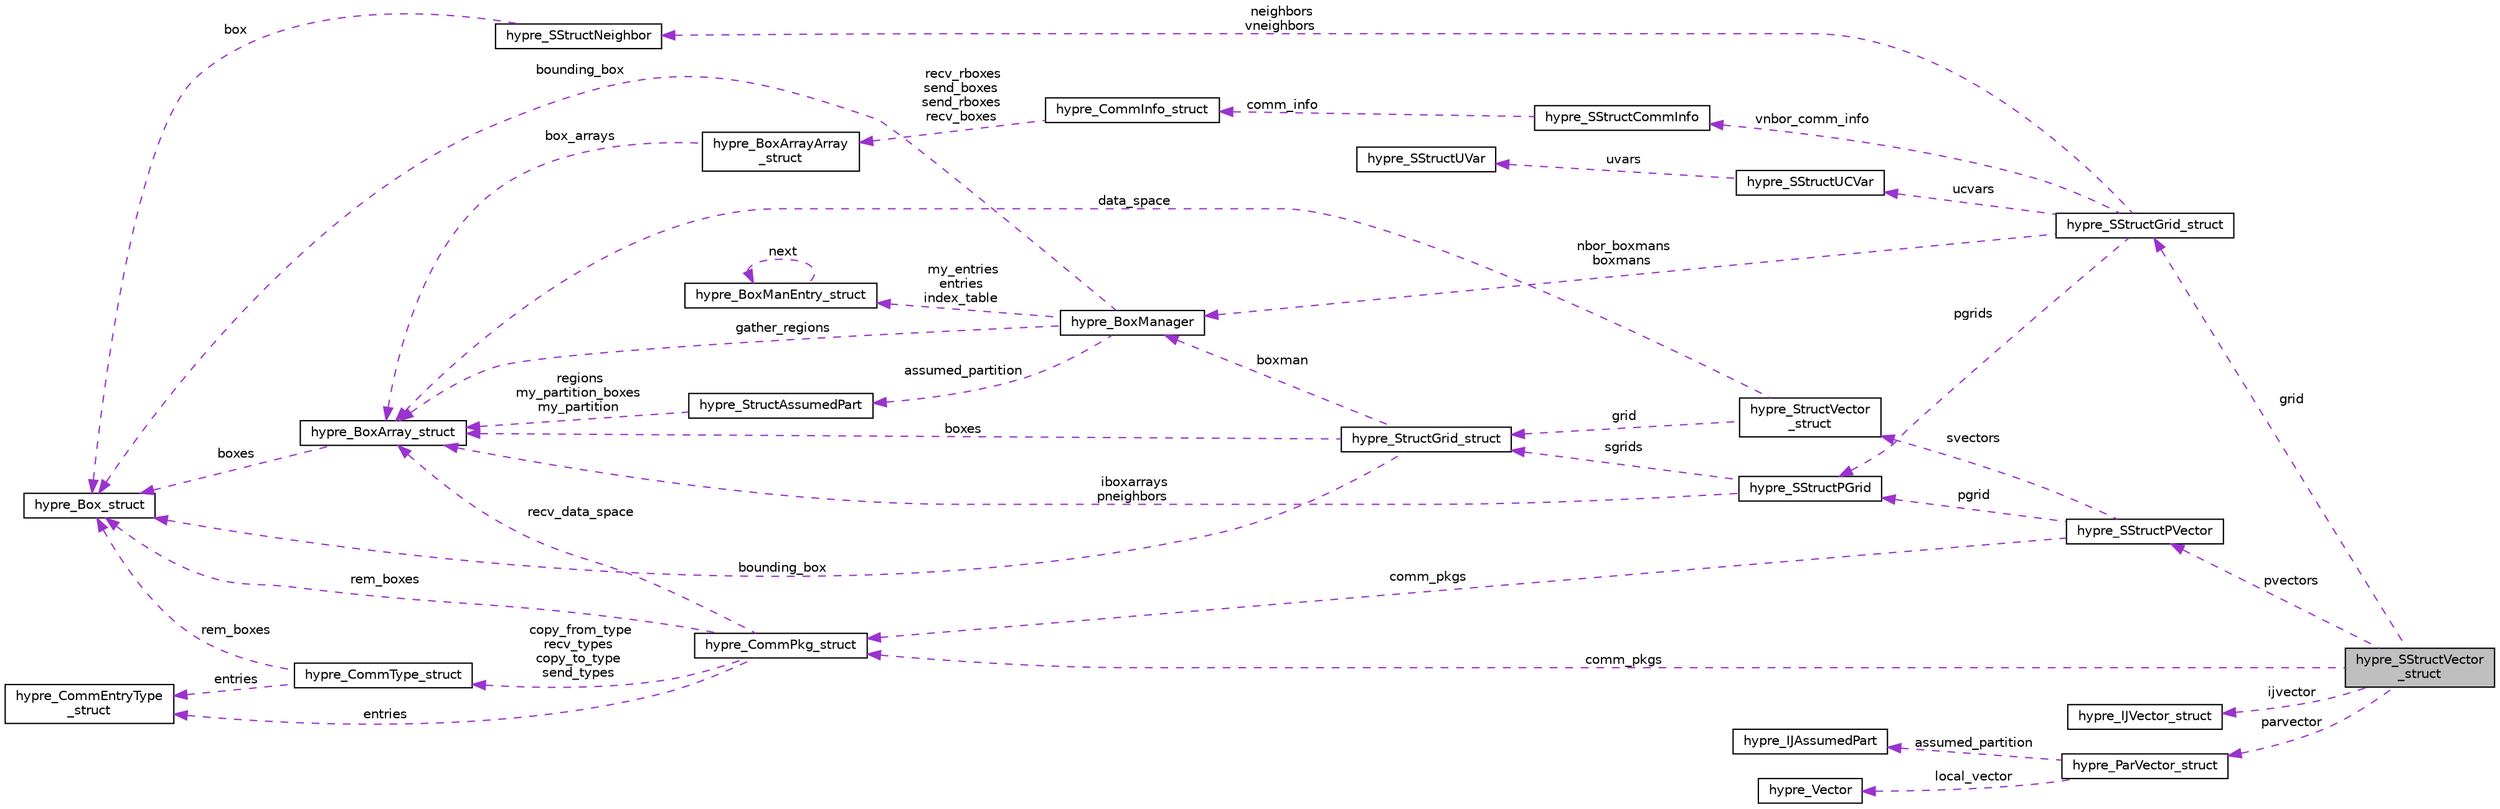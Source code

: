 digraph "hypre_SStructVector_struct"
{
 // LATEX_PDF_SIZE
  edge [fontname="Helvetica",fontsize="10",labelfontname="Helvetica",labelfontsize="10"];
  node [fontname="Helvetica",fontsize="10",shape=record];
  rankdir="LR";
  Node1 [label="hypre_SStructVector\l_struct",height=0.2,width=0.4,color="black", fillcolor="grey75", style="filled", fontcolor="black",tooltip=" "];
  Node2 -> Node1 [dir="back",color="darkorchid3",fontsize="10",style="dashed",label=" comm_pkgs" ,fontname="Helvetica"];
  Node2 [label="hypre_CommPkg_struct",height=0.2,width=0.4,color="black", fillcolor="white", style="filled",URL="$structhypre___comm_pkg__struct.html",tooltip=" "];
  Node3 -> Node2 [dir="back",color="darkorchid3",fontsize="10",style="dashed",label=" recv_data_space" ,fontname="Helvetica"];
  Node3 [label="hypre_BoxArray_struct",height=0.2,width=0.4,color="black", fillcolor="white", style="filled",URL="$structhypre___box_array__struct.html",tooltip=" "];
  Node4 -> Node3 [dir="back",color="darkorchid3",fontsize="10",style="dashed",label=" boxes" ,fontname="Helvetica"];
  Node4 [label="hypre_Box_struct",height=0.2,width=0.4,color="black", fillcolor="white", style="filled",URL="$structhypre___box__struct.html",tooltip=" "];
  Node5 -> Node2 [dir="back",color="darkorchid3",fontsize="10",style="dashed",label=" entries" ,fontname="Helvetica"];
  Node5 [label="hypre_CommEntryType\l_struct",height=0.2,width=0.4,color="black", fillcolor="white", style="filled",URL="$structhypre___comm_entry_type__struct.html",tooltip=" "];
  Node6 -> Node2 [dir="back",color="darkorchid3",fontsize="10",style="dashed",label=" copy_from_type\nrecv_types\ncopy_to_type\nsend_types" ,fontname="Helvetica"];
  Node6 [label="hypre_CommType_struct",height=0.2,width=0.4,color="black", fillcolor="white", style="filled",URL="$structhypre___comm_type__struct.html",tooltip=" "];
  Node5 -> Node6 [dir="back",color="darkorchid3",fontsize="10",style="dashed",label=" entries" ,fontname="Helvetica"];
  Node4 -> Node6 [dir="back",color="darkorchid3",fontsize="10",style="dashed",label=" rem_boxes" ,fontname="Helvetica"];
  Node4 -> Node2 [dir="back",color="darkorchid3",fontsize="10",style="dashed",label=" rem_boxes" ,fontname="Helvetica"];
  Node7 -> Node1 [dir="back",color="darkorchid3",fontsize="10",style="dashed",label=" ijvector" ,fontname="Helvetica"];
  Node7 [label="hypre_IJVector_struct",height=0.2,width=0.4,color="black", fillcolor="white", style="filled",URL="$structhypre___i_j_vector__struct.html",tooltip=" "];
  Node8 -> Node1 [dir="back",color="darkorchid3",fontsize="10",style="dashed",label=" parvector" ,fontname="Helvetica"];
  Node8 [label="hypre_ParVector_struct",height=0.2,width=0.4,color="black", fillcolor="white", style="filled",URL="$structhypre___par_vector__struct.html",tooltip=" "];
  Node9 -> Node8 [dir="back",color="darkorchid3",fontsize="10",style="dashed",label=" local_vector" ,fontname="Helvetica"];
  Node9 [label="hypre_Vector",height=0.2,width=0.4,color="black", fillcolor="white", style="filled",URL="$structhypre___vector.html",tooltip=" "];
  Node10 -> Node8 [dir="back",color="darkorchid3",fontsize="10",style="dashed",label=" assumed_partition" ,fontname="Helvetica"];
  Node10 [label="hypre_IJAssumedPart",height=0.2,width=0.4,color="black", fillcolor="white", style="filled",URL="$structhypre___i_j_assumed_part.html",tooltip=" "];
  Node11 -> Node1 [dir="back",color="darkorchid3",fontsize="10",style="dashed",label=" pvectors" ,fontname="Helvetica"];
  Node11 [label="hypre_SStructPVector",height=0.2,width=0.4,color="black", fillcolor="white", style="filled",URL="$structhypre___s_struct_p_vector.html",tooltip=" "];
  Node2 -> Node11 [dir="back",color="darkorchid3",fontsize="10",style="dashed",label=" comm_pkgs" ,fontname="Helvetica"];
  Node12 -> Node11 [dir="back",color="darkorchid3",fontsize="10",style="dashed",label=" pgrid" ,fontname="Helvetica"];
  Node12 [label="hypre_SStructPGrid",height=0.2,width=0.4,color="black", fillcolor="white", style="filled",URL="$structhypre___s_struct_p_grid.html",tooltip=" "];
  Node3 -> Node12 [dir="back",color="darkorchid3",fontsize="10",style="dashed",label=" iboxarrays\npneighbors" ,fontname="Helvetica"];
  Node13 -> Node12 [dir="back",color="darkorchid3",fontsize="10",style="dashed",label=" sgrids" ,fontname="Helvetica"];
  Node13 [label="hypre_StructGrid_struct",height=0.2,width=0.4,color="black", fillcolor="white", style="filled",URL="$structhypre___struct_grid__struct.html",tooltip=" "];
  Node3 -> Node13 [dir="back",color="darkorchid3",fontsize="10",style="dashed",label=" boxes" ,fontname="Helvetica"];
  Node4 -> Node13 [dir="back",color="darkorchid3",fontsize="10",style="dashed",label=" bounding_box" ,fontname="Helvetica"];
  Node14 -> Node13 [dir="back",color="darkorchid3",fontsize="10",style="dashed",label=" boxman" ,fontname="Helvetica"];
  Node14 [label="hypre_BoxManager",height=0.2,width=0.4,color="black", fillcolor="white", style="filled",URL="$structhypre___box_manager.html",tooltip=" "];
  Node15 -> Node14 [dir="back",color="darkorchid3",fontsize="10",style="dashed",label=" my_entries\nentries\nindex_table" ,fontname="Helvetica"];
  Node15 [label="hypre_BoxManEntry_struct",height=0.2,width=0.4,color="black", fillcolor="white", style="filled",URL="$structhypre___box_man_entry__struct.html",tooltip=" "];
  Node15 -> Node15 [dir="back",color="darkorchid3",fontsize="10",style="dashed",label=" next" ,fontname="Helvetica"];
  Node3 -> Node14 [dir="back",color="darkorchid3",fontsize="10",style="dashed",label=" gather_regions" ,fontname="Helvetica"];
  Node16 -> Node14 [dir="back",color="darkorchid3",fontsize="10",style="dashed",label=" assumed_partition" ,fontname="Helvetica"];
  Node16 [label="hypre_StructAssumedPart",height=0.2,width=0.4,color="black", fillcolor="white", style="filled",URL="$structhypre___struct_assumed_part.html",tooltip=" "];
  Node3 -> Node16 [dir="back",color="darkorchid3",fontsize="10",style="dashed",label=" regions\nmy_partition_boxes\nmy_partition" ,fontname="Helvetica"];
  Node4 -> Node14 [dir="back",color="darkorchid3",fontsize="10",style="dashed",label=" bounding_box" ,fontname="Helvetica"];
  Node17 -> Node11 [dir="back",color="darkorchid3",fontsize="10",style="dashed",label=" svectors" ,fontname="Helvetica"];
  Node17 [label="hypre_StructVector\l_struct",height=0.2,width=0.4,color="black", fillcolor="white", style="filled",URL="$structhypre___struct_vector__struct.html",tooltip=" "];
  Node3 -> Node17 [dir="back",color="darkorchid3",fontsize="10",style="dashed",label=" data_space" ,fontname="Helvetica"];
  Node13 -> Node17 [dir="back",color="darkorchid3",fontsize="10",style="dashed",label=" grid" ,fontname="Helvetica"];
  Node18 -> Node1 [dir="back",color="darkorchid3",fontsize="10",style="dashed",label=" grid" ,fontname="Helvetica"];
  Node18 [label="hypre_SStructGrid_struct",height=0.2,width=0.4,color="black", fillcolor="white", style="filled",URL="$structhypre___s_struct_grid__struct.html",tooltip=" "];
  Node12 -> Node18 [dir="back",color="darkorchid3",fontsize="10",style="dashed",label=" pgrids" ,fontname="Helvetica"];
  Node19 -> Node18 [dir="back",color="darkorchid3",fontsize="10",style="dashed",label=" neighbors\nvneighbors" ,fontname="Helvetica"];
  Node19 [label="hypre_SStructNeighbor",height=0.2,width=0.4,color="black", fillcolor="white", style="filled",URL="$structhypre___s_struct_neighbor.html",tooltip=" "];
  Node4 -> Node19 [dir="back",color="darkorchid3",fontsize="10",style="dashed",label=" box" ,fontname="Helvetica"];
  Node20 -> Node18 [dir="back",color="darkorchid3",fontsize="10",style="dashed",label=" vnbor_comm_info" ,fontname="Helvetica"];
  Node20 [label="hypre_SStructCommInfo",height=0.2,width=0.4,color="black", fillcolor="white", style="filled",URL="$structhypre___s_struct_comm_info.html",tooltip=" "];
  Node21 -> Node20 [dir="back",color="darkorchid3",fontsize="10",style="dashed",label=" comm_info" ,fontname="Helvetica"];
  Node21 [label="hypre_CommInfo_struct",height=0.2,width=0.4,color="black", fillcolor="white", style="filled",URL="$structhypre___comm_info__struct.html",tooltip=" "];
  Node22 -> Node21 [dir="back",color="darkorchid3",fontsize="10",style="dashed",label=" recv_rboxes\nsend_boxes\nsend_rboxes\nrecv_boxes" ,fontname="Helvetica"];
  Node22 [label="hypre_BoxArrayArray\l_struct",height=0.2,width=0.4,color="black", fillcolor="white", style="filled",URL="$structhypre___box_array_array__struct.html",tooltip=" "];
  Node3 -> Node22 [dir="back",color="darkorchid3",fontsize="10",style="dashed",label=" box_arrays" ,fontname="Helvetica"];
  Node14 -> Node18 [dir="back",color="darkorchid3",fontsize="10",style="dashed",label=" nbor_boxmans\nboxmans" ,fontname="Helvetica"];
  Node23 -> Node18 [dir="back",color="darkorchid3",fontsize="10",style="dashed",label=" ucvars" ,fontname="Helvetica"];
  Node23 [label="hypre_SStructUCVar",height=0.2,width=0.4,color="black", fillcolor="white", style="filled",URL="$structhypre___s_struct_u_c_var.html",tooltip=" "];
  Node24 -> Node23 [dir="back",color="darkorchid3",fontsize="10",style="dashed",label=" uvars" ,fontname="Helvetica"];
  Node24 [label="hypre_SStructUVar",height=0.2,width=0.4,color="black", fillcolor="white", style="filled",URL="$structhypre___s_struct_u_var.html",tooltip=" "];
}
